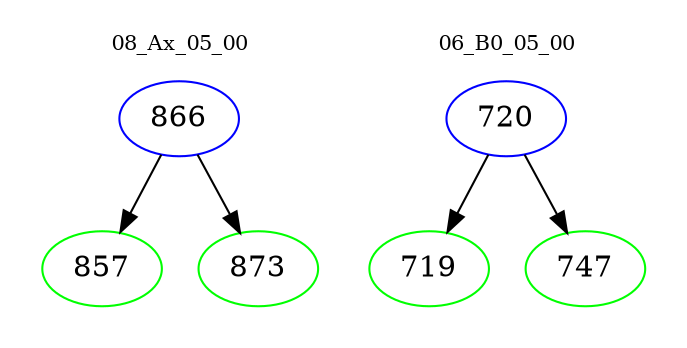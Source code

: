 digraph{
subgraph cluster_0 {
color = white
label = "08_Ax_05_00";
fontsize=10;
T0_866 [label="866", color="blue"]
T0_866 -> T0_857 [color="black"]
T0_857 [label="857", color="green"]
T0_866 -> T0_873 [color="black"]
T0_873 [label="873", color="green"]
}
subgraph cluster_1 {
color = white
label = "06_B0_05_00";
fontsize=10;
T1_720 [label="720", color="blue"]
T1_720 -> T1_719 [color="black"]
T1_719 [label="719", color="green"]
T1_720 -> T1_747 [color="black"]
T1_747 [label="747", color="green"]
}
}
